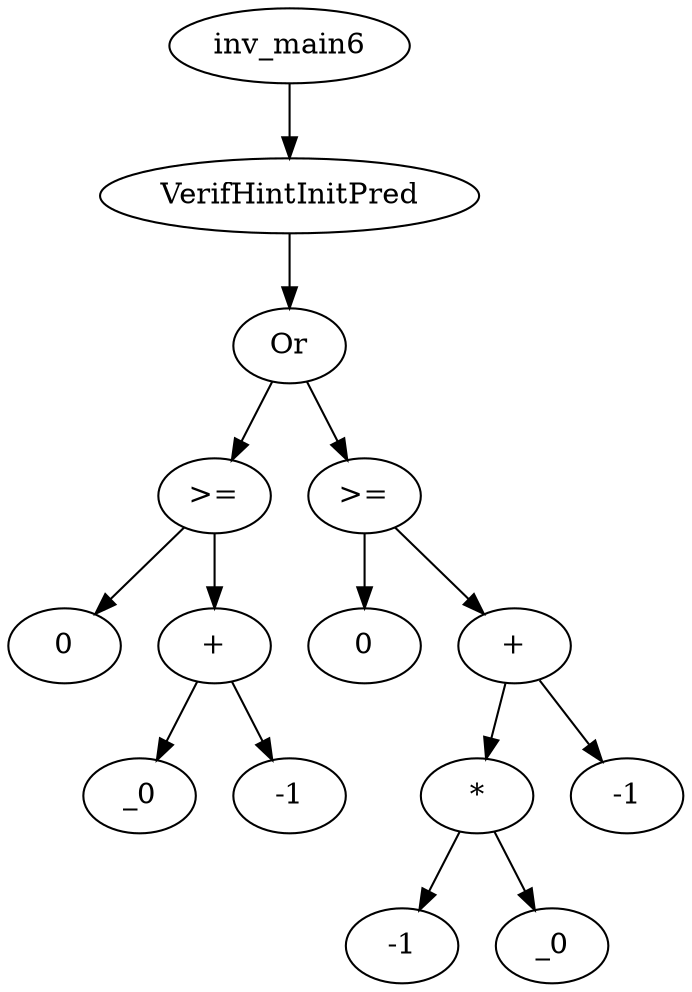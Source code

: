 digraph dag {
0 [label="inv_main6"];
1 [label="VerifHintInitPred"];
2 [label="Or"];
3 [label=">="];
4 [label="0"];
5 [label="+"];
6 [label="_0"];
7 [label="-1"];
8 [label=">="];
9 [label="0"];
10 [label="+"];
11 [label="*"];
12 [label="-1"];
13 [label="_0"];
14 [label="-1"];
0->1
1->2
2->3
2 -> 8
3->5
3 -> 4
5->7
5 -> 6
8->10
8 -> 9
10->11
10 -> 14
11->13
11 -> 12
}
